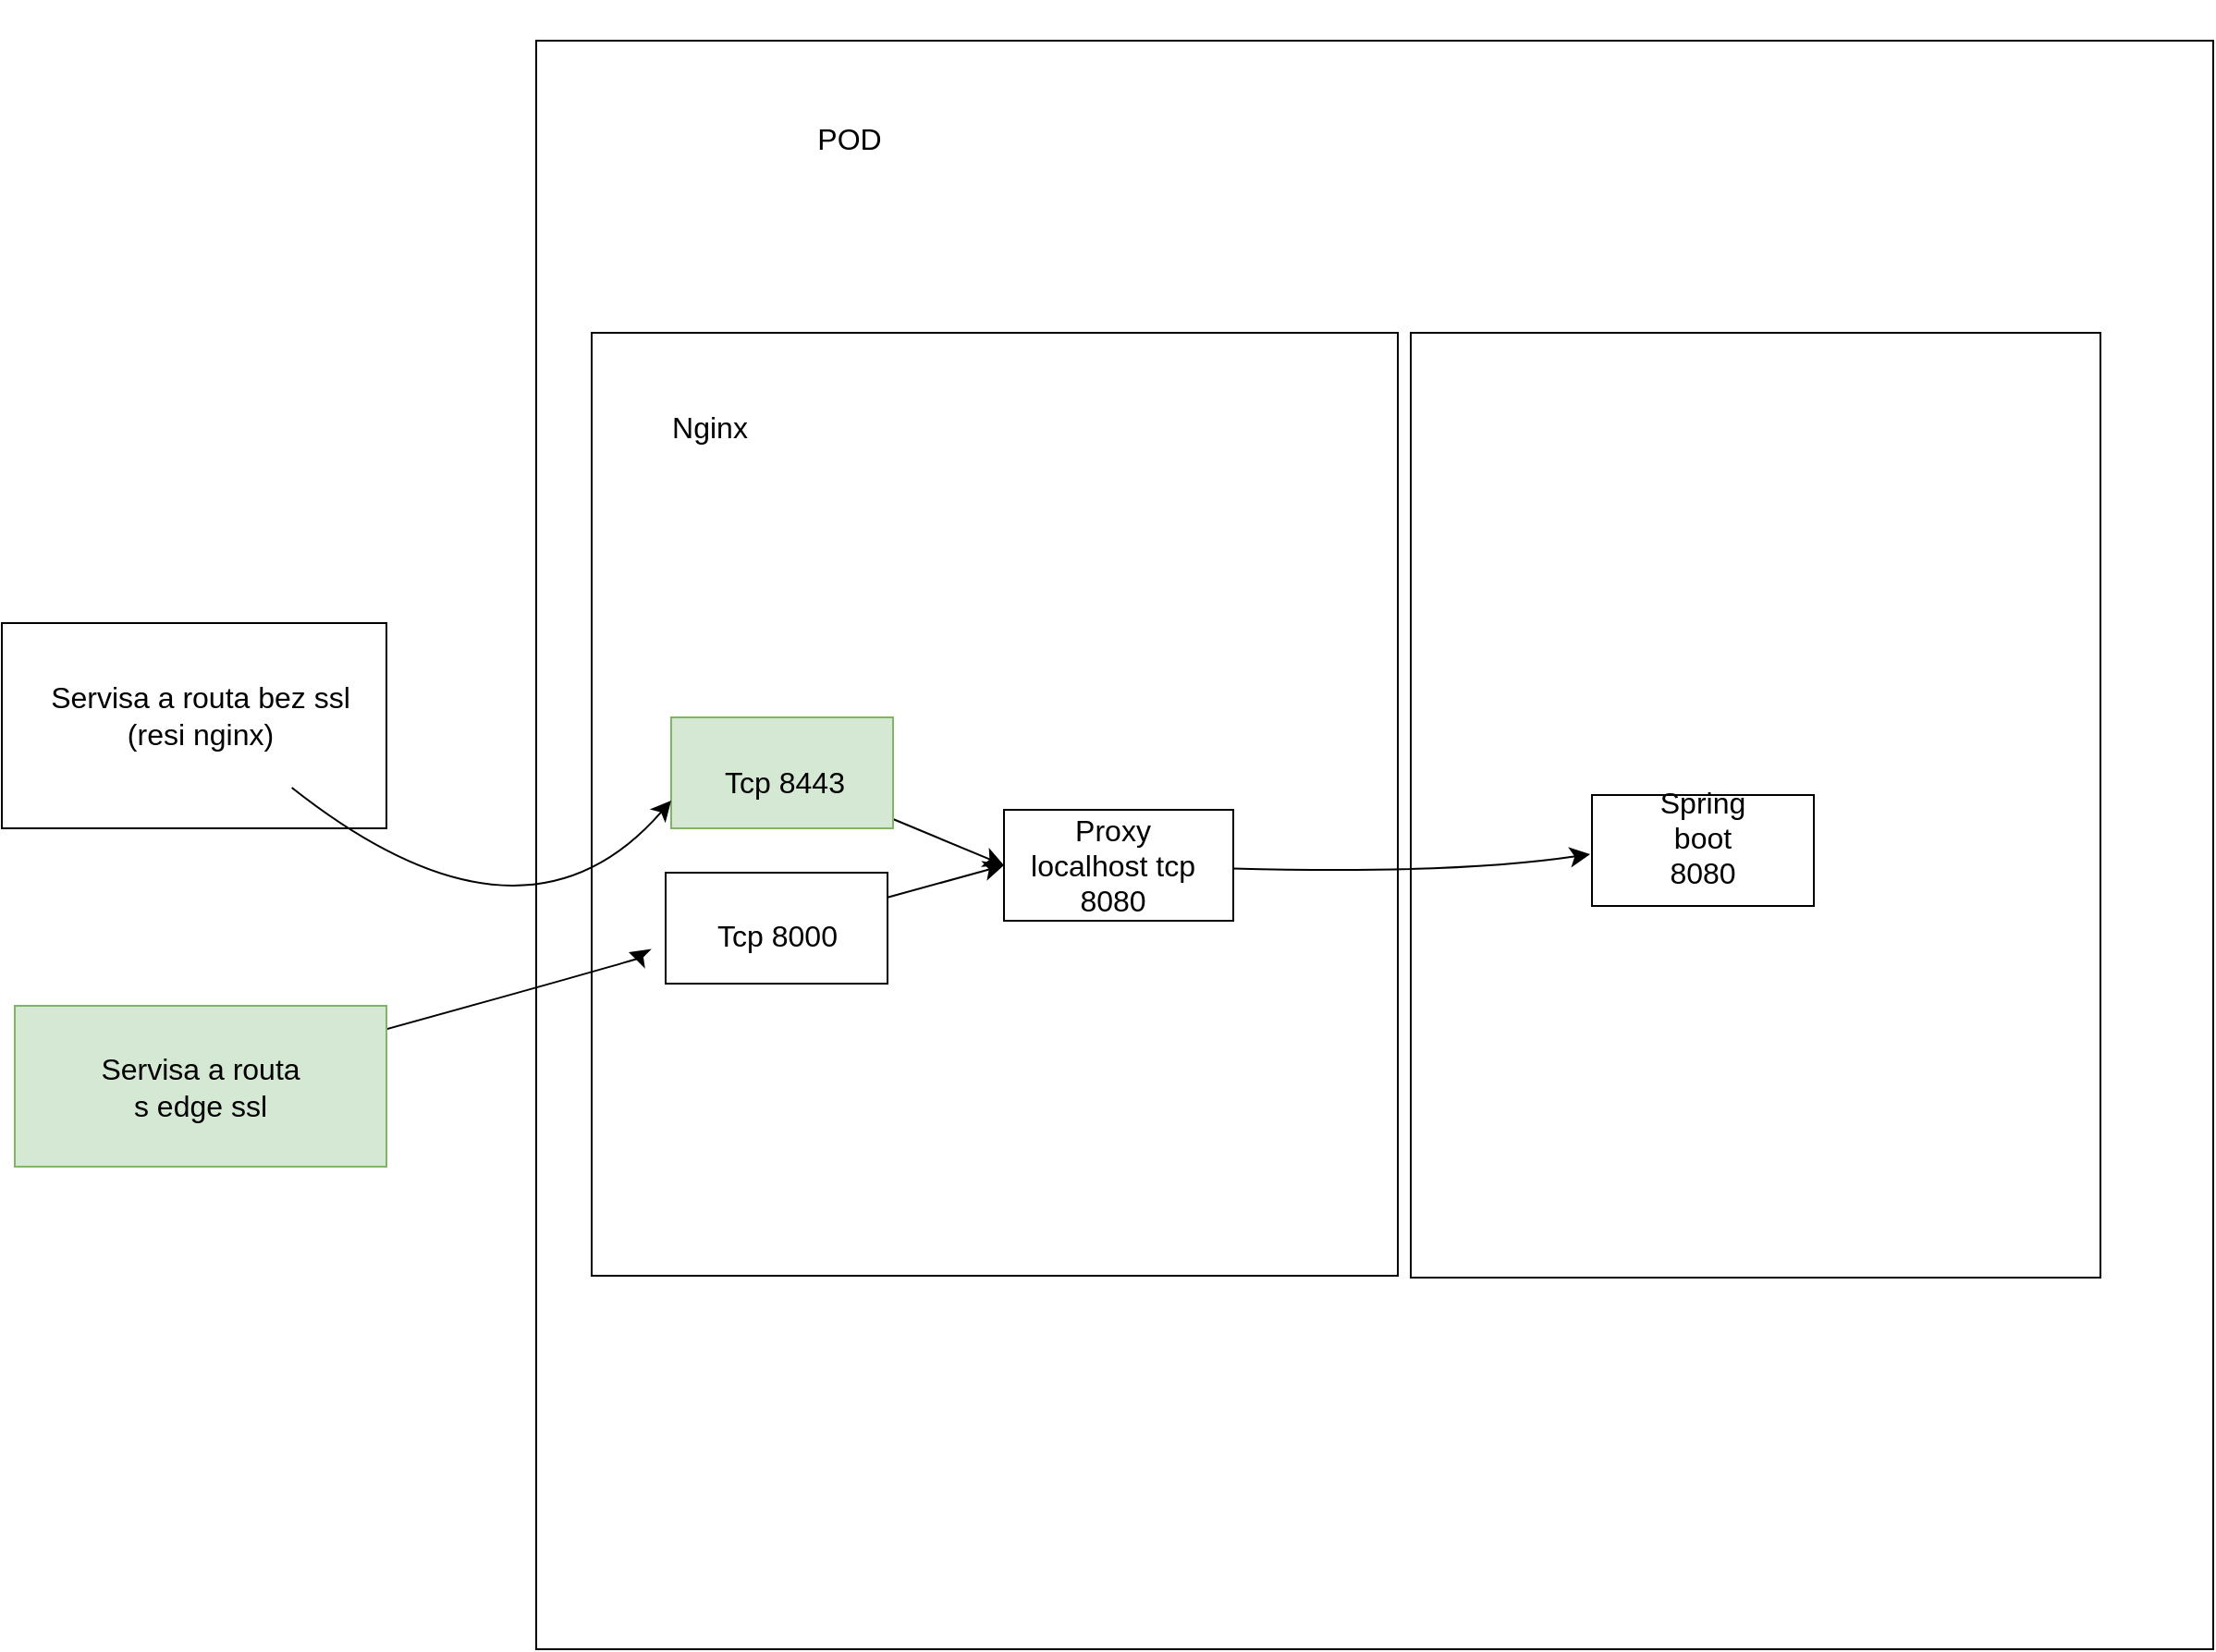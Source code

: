 <mxfile version="22.0.4" type="github" pages="2">
  <diagram name="Stránka-1" id="UktwlKYulM7CAYBNVFxi">
    <mxGraphModel dx="472" dy="927" grid="0" gridSize="10" guides="1" tooltips="1" connect="1" arrows="1" fold="1" page="0" pageScale="1" pageWidth="827" pageHeight="1169" math="0" shadow="0">
      <root>
        <mxCell id="0" />
        <mxCell id="1" parent="0" />
        <mxCell id="XPTmY0LtarXI6kdZ3Tne-25" value="" style="whiteSpace=wrap;html=1;fontSize=16;" parent="1" vertex="1">
          <mxGeometry x="210" y="-129" width="907" height="870" as="geometry" />
        </mxCell>
        <mxCell id="XPTmY0LtarXI6kdZ3Tne-14" value="" style="whiteSpace=wrap;html=1;fontSize=16;" parent="1" vertex="1">
          <mxGeometry x="683" y="29" width="373" height="511" as="geometry" />
        </mxCell>
        <mxCell id="XPTmY0LtarXI6kdZ3Tne-12" value="" style="whiteSpace=wrap;html=1;fontSize=16;" parent="1" vertex="1">
          <mxGeometry x="240" y="29" width="436" height="510" as="geometry" />
        </mxCell>
        <mxCell id="A_rPNdPbJ5DuHbtk3lDc-1" value="" style="whiteSpace=wrap;html=1;fontSize=16;" parent="1" vertex="1">
          <mxGeometry x="280" y="321" width="120" height="60" as="geometry" />
        </mxCell>
        <mxCell id="XPTmY0LtarXI6kdZ3Tne-5" style="edgeStyle=none;curved=1;rounded=0;orthogonalLoop=1;jettySize=auto;html=1;entryX=0;entryY=0.5;entryDx=0;entryDy=0;fontSize=12;startSize=8;endSize=8;" parent="1" source="XPTmY0LtarXI6kdZ3Tne-1" target="XPTmY0LtarXI6kdZ3Tne-4" edge="1">
          <mxGeometry relative="1" as="geometry">
            <mxPoint x="417" y="281" as="sourcePoint" />
          </mxGeometry>
        </mxCell>
        <mxCell id="XPTmY0LtarXI6kdZ3Tne-1" value="" style="whiteSpace=wrap;html=1;fontSize=16;fillColor=#d5e8d4;strokeColor=#82b366;" parent="1" vertex="1">
          <mxGeometry x="283" y="237" width="120" height="60" as="geometry" />
        </mxCell>
        <mxCell id="XPTmY0LtarXI6kdZ3Tne-6" style="edgeStyle=none;curved=1;rounded=0;orthogonalLoop=1;jettySize=auto;html=1;entryX=0;entryY=0.5;entryDx=0;entryDy=0;fontSize=12;startSize=8;endSize=8;" parent="1" source="A_rPNdPbJ5DuHbtk3lDc-1" target="XPTmY0LtarXI6kdZ3Tne-4" edge="1">
          <mxGeometry relative="1" as="geometry">
            <mxPoint x="405" y="358" as="sourcePoint" />
          </mxGeometry>
        </mxCell>
        <mxCell id="XPTmY0LtarXI6kdZ3Tne-2" value="Tcp 8000" style="text;strokeColor=none;align=center;fillColor=none;html=1;verticalAlign=middle;whiteSpace=wrap;rounded=0;fontSize=16;" parent="1" vertex="1">
          <mxGeometry x="288.5" y="340" width="103" height="30" as="geometry" />
        </mxCell>
        <mxCell id="XPTmY0LtarXI6kdZ3Tne-3" value="Tcp 8443" style="text;strokeColor=none;align=center;fillColor=none;html=1;verticalAlign=middle;whiteSpace=wrap;rounded=0;fontSize=16;" parent="1" vertex="1">
          <mxGeometry x="299" y="257" width="91" height="30" as="geometry" />
        </mxCell>
        <mxCell id="XPTmY0LtarXI6kdZ3Tne-11" value="" style="edgeStyle=none;curved=1;rounded=0;orthogonalLoop=1;jettySize=auto;html=1;fontSize=12;startSize=8;endSize=8;" parent="1" source="XPTmY0LtarXI6kdZ3Tne-4" edge="1">
          <mxGeometry relative="1" as="geometry">
            <mxPoint x="780" y="311" as="targetPoint" />
            <Array as="points">
              <mxPoint x="706" y="322" />
            </Array>
          </mxGeometry>
        </mxCell>
        <mxCell id="XPTmY0LtarXI6kdZ3Tne-4" value="" style="whiteSpace=wrap;html=1;fontSize=16;" parent="1" vertex="1">
          <mxGeometry x="463" y="287" width="124" height="60" as="geometry" />
        </mxCell>
        <mxCell id="XPTmY0LtarXI6kdZ3Tne-7" value="Proxy localhost tcp 8080" style="text;strokeColor=none;align=center;fillColor=none;html=1;verticalAlign=middle;whiteSpace=wrap;rounded=0;fontSize=16;" parent="1" vertex="1">
          <mxGeometry x="475" y="295" width="94" height="44" as="geometry" />
        </mxCell>
        <mxCell id="XPTmY0LtarXI6kdZ3Tne-8" value="" style="whiteSpace=wrap;html=1;fontSize=16;" parent="1" vertex="1">
          <mxGeometry x="781" y="279" width="120" height="60" as="geometry" />
        </mxCell>
        <mxCell id="XPTmY0LtarXI6kdZ3Tne-9" value="Spring boot 8080" style="text;strokeColor=none;align=center;fillColor=none;html=1;verticalAlign=middle;whiteSpace=wrap;rounded=0;fontSize=16;" parent="1" vertex="1">
          <mxGeometry x="811" y="279" width="60" height="45" as="geometry" />
        </mxCell>
        <mxCell id="XPTmY0LtarXI6kdZ3Tne-13" value="Nginx" style="text;strokeColor=none;align=center;fillColor=none;html=1;verticalAlign=middle;whiteSpace=wrap;rounded=0;fontSize=16;" parent="1" vertex="1">
          <mxGeometry x="274" y="50" width="60" height="59" as="geometry" />
        </mxCell>
        <mxCell id="XPTmY0LtarXI6kdZ3Tne-17" value="" style="whiteSpace=wrap;html=1;fontSize=16;" parent="1" vertex="1">
          <mxGeometry x="-79" y="186" width="208" height="111" as="geometry" />
        </mxCell>
        <mxCell id="XPTmY0LtarXI6kdZ3Tne-18" value="Servisa a routa s edge ssl" style="text;strokeColor=none;align=center;fillColor=none;html=1;verticalAlign=middle;whiteSpace=wrap;rounded=0;fontSize=16;" parent="1" vertex="1">
          <mxGeometry x="-45" y="393" width="157" height="77" as="geometry" />
        </mxCell>
        <mxCell id="XPTmY0LtarXI6kdZ3Tne-23" value="" style="edgeStyle=none;curved=1;rounded=0;orthogonalLoop=1;jettySize=auto;html=1;fontSize=12;startSize=8;endSize=8;" parent="1" edge="1">
          <mxGeometry relative="1" as="geometry">
            <mxPoint x="96.0" y="414.757" as="sourcePoint" />
            <mxPoint x="260" y="364" as="targetPoint" />
            <Array as="points">
              <mxPoint x="269" y="367" />
            </Array>
          </mxGeometry>
        </mxCell>
        <mxCell id="XPTmY0LtarXI6kdZ3Tne-19" value="" style="whiteSpace=wrap;html=1;fontSize=16;fillColor=#d5e8d4;strokeColor=#82b366;" parent="1" vertex="1">
          <mxGeometry x="-72" y="393" width="201" height="87" as="geometry" />
        </mxCell>
        <mxCell id="XPTmY0LtarXI6kdZ3Tne-21" value="" style="edgeStyle=none;curved=1;rounded=0;orthogonalLoop=1;jettySize=auto;html=1;fontSize=12;startSize=8;endSize=8;entryX=0;entryY=0.75;entryDx=0;entryDy=0;" parent="1" source="XPTmY0LtarXI6kdZ3Tne-20" target="XPTmY0LtarXI6kdZ3Tne-1" edge="1">
          <mxGeometry relative="1" as="geometry">
            <Array as="points">
              <mxPoint x="203" y="374" />
            </Array>
          </mxGeometry>
        </mxCell>
        <mxCell id="XPTmY0LtarXI6kdZ3Tne-20" value="Servisa a routa bez ssl (resi nginx)" style="text;strokeColor=none;align=center;fillColor=none;html=1;verticalAlign=middle;whiteSpace=wrap;rounded=0;fontSize=16;" parent="1" vertex="1">
          <mxGeometry x="-61" y="197" width="179" height="78" as="geometry" />
        </mxCell>
        <mxCell id="XPTmY0LtarXI6kdZ3Tne-22" value="Servisa a routa s edge ssl" style="text;strokeColor=none;align=center;fillColor=none;html=1;verticalAlign=middle;whiteSpace=wrap;rounded=0;fontSize=16;" parent="1" vertex="1">
          <mxGeometry x="-28" y="395" width="113" height="83" as="geometry" />
        </mxCell>
        <mxCell id="XPTmY0LtarXI6kdZ3Tne-24" value="POD" style="text;strokeColor=none;align=center;fillColor=none;html=1;verticalAlign=middle;whiteSpace=wrap;rounded=0;fontSize=16;" parent="1" vertex="1">
          <mxGeometry x="280" y="-151" width="199" height="150" as="geometry" />
        </mxCell>
      </root>
    </mxGraphModel>
  </diagram>
  <diagram id="OFcKDJmp3jZAFoFJvo2J" name="Stránka-2">
    <mxGraphModel dx="326" dy="632" grid="0" gridSize="10" guides="1" tooltips="1" connect="1" arrows="1" fold="1" page="0" pageScale="1" pageWidth="827" pageHeight="1169" math="0" shadow="0">
      <root>
        <mxCell id="0" />
        <mxCell id="1" parent="0" />
      </root>
    </mxGraphModel>
  </diagram>
</mxfile>
